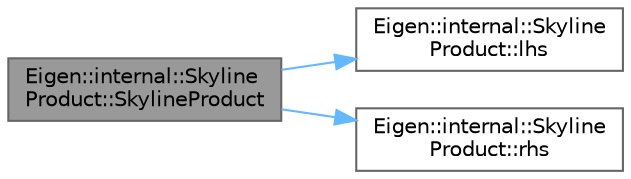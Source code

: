 digraph "Eigen::internal::SkylineProduct::SkylineProduct"
{
 // LATEX_PDF_SIZE
  bgcolor="transparent";
  edge [fontname=Helvetica,fontsize=10,labelfontname=Helvetica,labelfontsize=10];
  node [fontname=Helvetica,fontsize=10,shape=box,height=0.2,width=0.4];
  rankdir="LR";
  Node1 [id="Node000001",label="Eigen::internal::Skyline\lProduct::SkylineProduct",height=0.2,width=0.4,color="gray40", fillcolor="grey60", style="filled", fontcolor="black",tooltip=" "];
  Node1 -> Node2 [id="edge1_Node000001_Node000002",color="steelblue1",style="solid",tooltip=" "];
  Node2 [id="Node000002",label="Eigen::internal::Skyline\lProduct::lhs",height=0.2,width=0.4,color="grey40", fillcolor="white", style="filled",URL="$class_eigen_1_1internal_1_1_skyline_product.html#a94d9c3af4aab50c638989f684c081398",tooltip=" "];
  Node1 -> Node3 [id="edge2_Node000001_Node000003",color="steelblue1",style="solid",tooltip=" "];
  Node3 [id="Node000003",label="Eigen::internal::Skyline\lProduct::rhs",height=0.2,width=0.4,color="grey40", fillcolor="white", style="filled",URL="$class_eigen_1_1internal_1_1_skyline_product.html#a01366bdd7ced77143bc9b1eae42d36e6",tooltip=" "];
}
